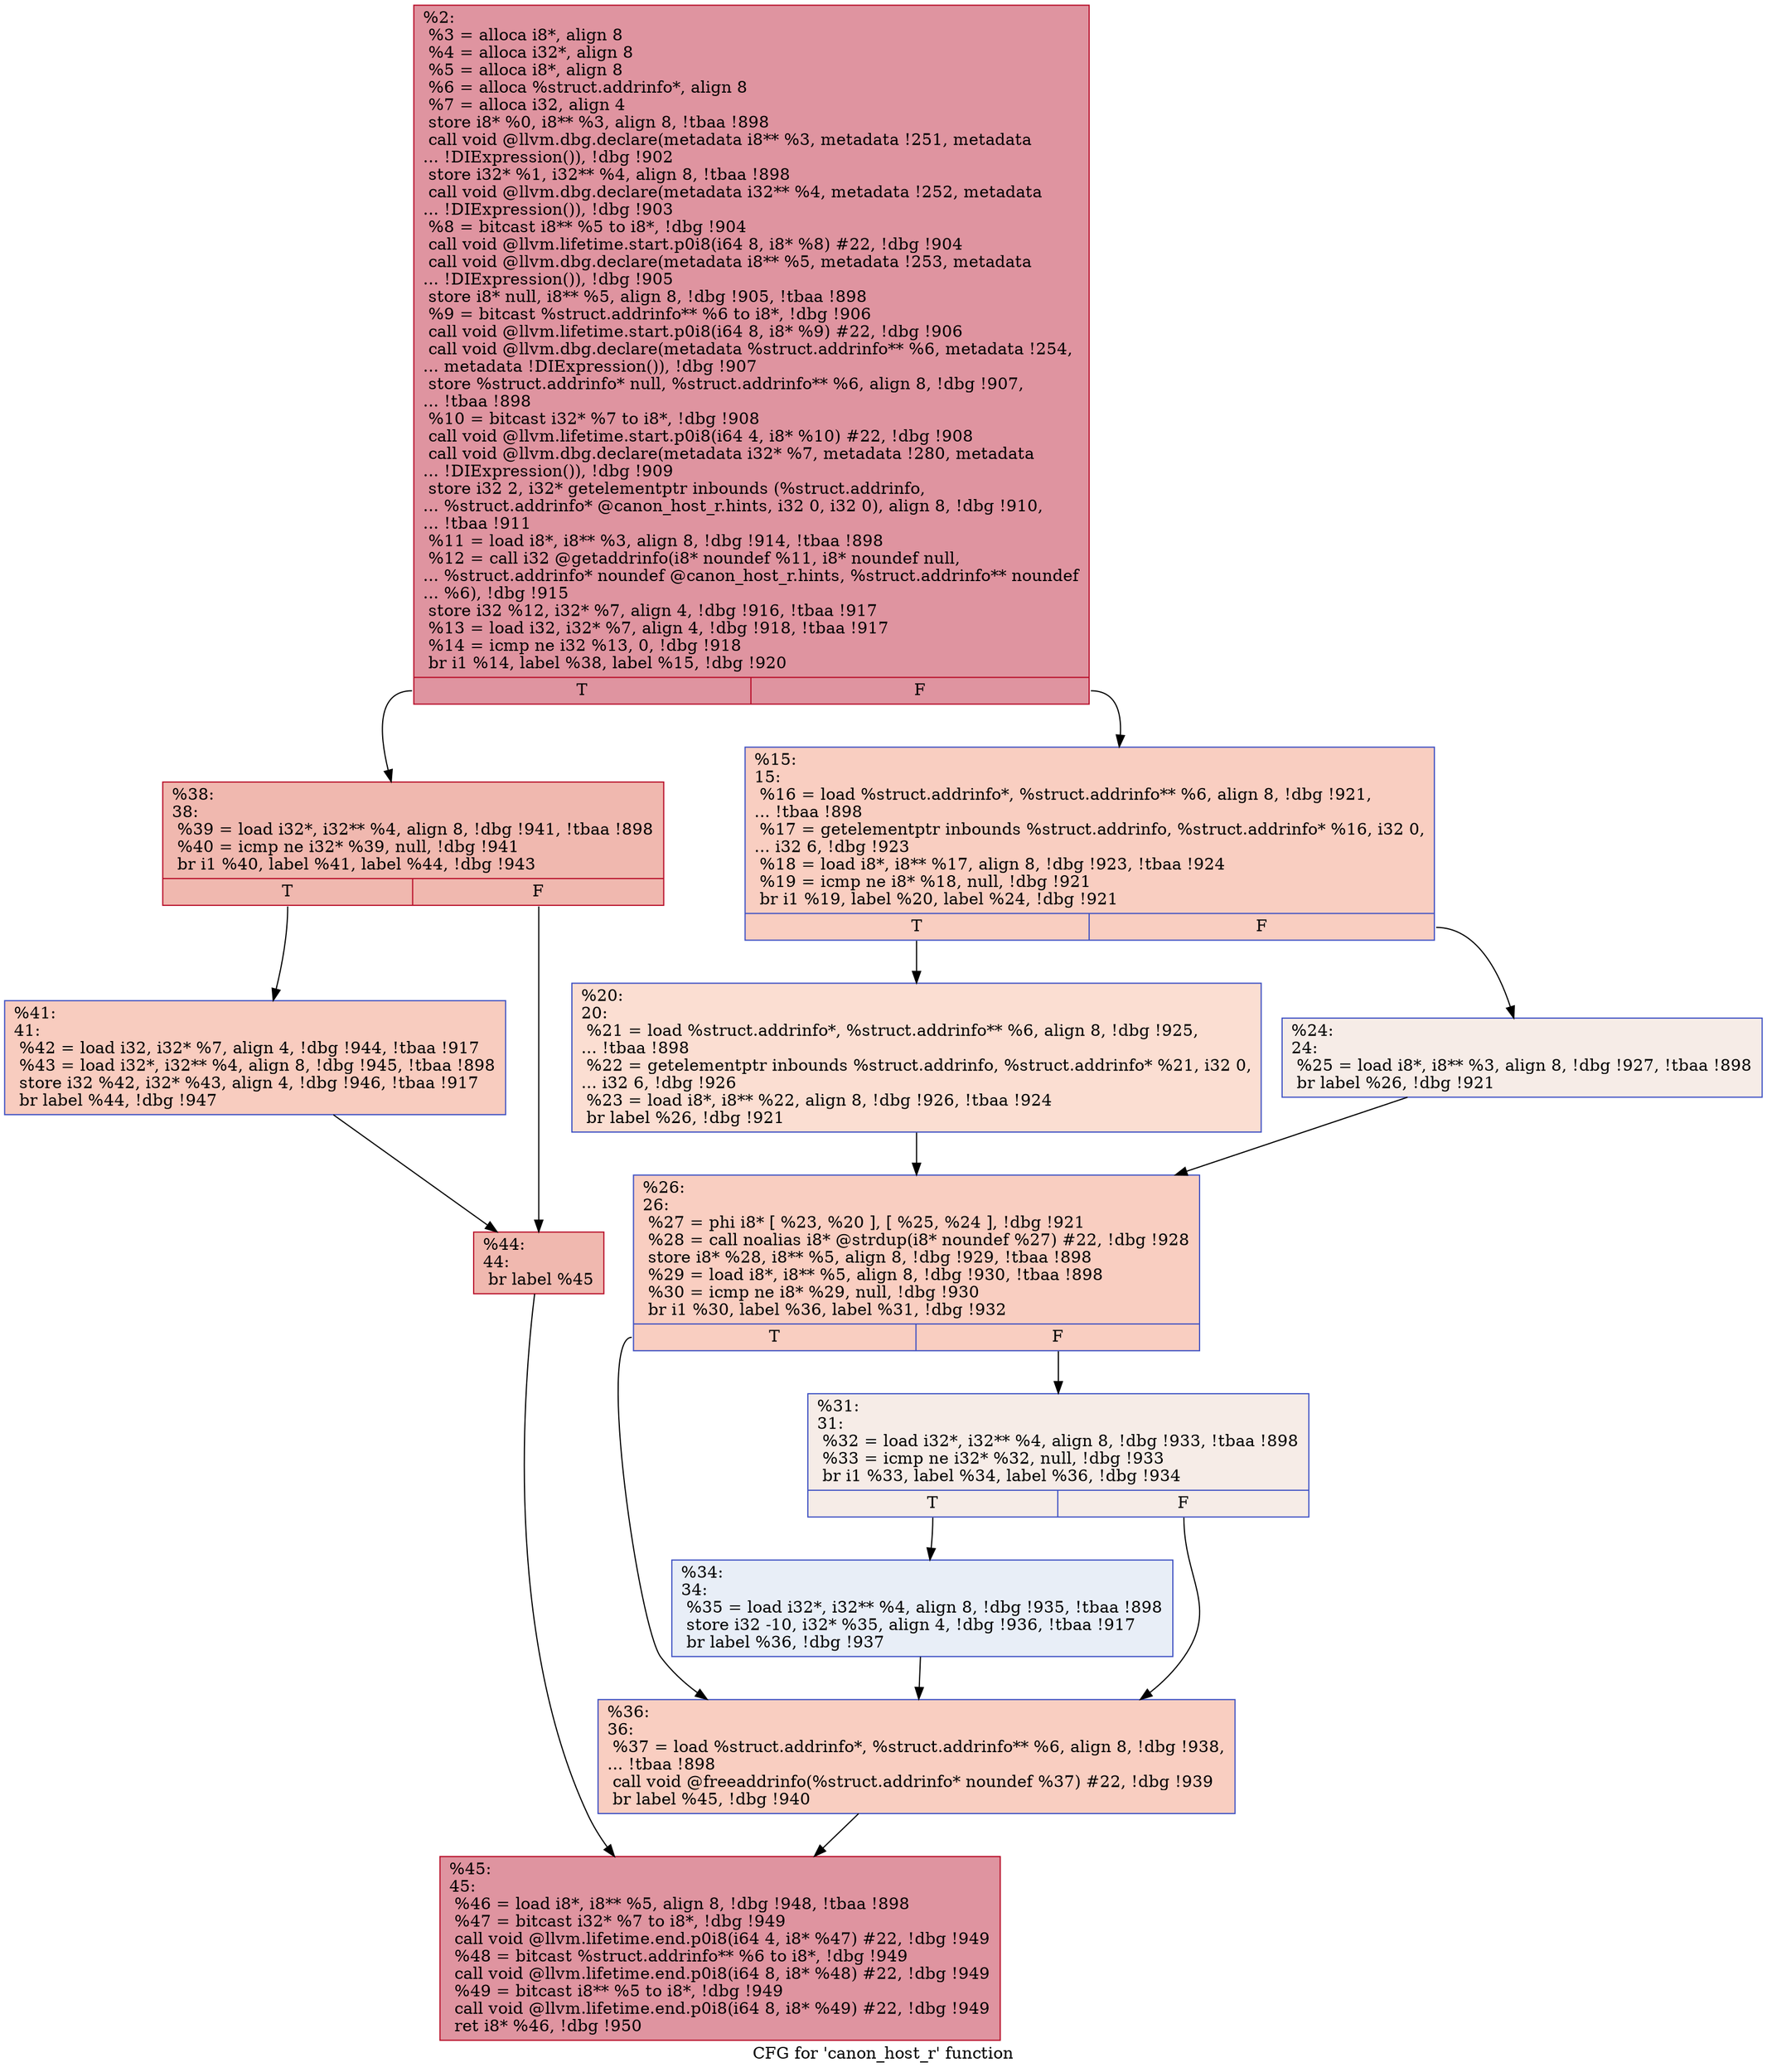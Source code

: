 digraph "CFG for 'canon_host_r' function" {
	label="CFG for 'canon_host_r' function";

	Node0x1d4d7c0 [shape=record,color="#b70d28ff", style=filled, fillcolor="#b70d2870",label="{%2:\l  %3 = alloca i8*, align 8\l  %4 = alloca i32*, align 8\l  %5 = alloca i8*, align 8\l  %6 = alloca %struct.addrinfo*, align 8\l  %7 = alloca i32, align 4\l  store i8* %0, i8** %3, align 8, !tbaa !898\l  call void @llvm.dbg.declare(metadata i8** %3, metadata !251, metadata\l... !DIExpression()), !dbg !902\l  store i32* %1, i32** %4, align 8, !tbaa !898\l  call void @llvm.dbg.declare(metadata i32** %4, metadata !252, metadata\l... !DIExpression()), !dbg !903\l  %8 = bitcast i8** %5 to i8*, !dbg !904\l  call void @llvm.lifetime.start.p0i8(i64 8, i8* %8) #22, !dbg !904\l  call void @llvm.dbg.declare(metadata i8** %5, metadata !253, metadata\l... !DIExpression()), !dbg !905\l  store i8* null, i8** %5, align 8, !dbg !905, !tbaa !898\l  %9 = bitcast %struct.addrinfo** %6 to i8*, !dbg !906\l  call void @llvm.lifetime.start.p0i8(i64 8, i8* %9) #22, !dbg !906\l  call void @llvm.dbg.declare(metadata %struct.addrinfo** %6, metadata !254,\l... metadata !DIExpression()), !dbg !907\l  store %struct.addrinfo* null, %struct.addrinfo** %6, align 8, !dbg !907,\l... !tbaa !898\l  %10 = bitcast i32* %7 to i8*, !dbg !908\l  call void @llvm.lifetime.start.p0i8(i64 4, i8* %10) #22, !dbg !908\l  call void @llvm.dbg.declare(metadata i32* %7, metadata !280, metadata\l... !DIExpression()), !dbg !909\l  store i32 2, i32* getelementptr inbounds (%struct.addrinfo,\l... %struct.addrinfo* @canon_host_r.hints, i32 0, i32 0), align 8, !dbg !910,\l... !tbaa !911\l  %11 = load i8*, i8** %3, align 8, !dbg !914, !tbaa !898\l  %12 = call i32 @getaddrinfo(i8* noundef %11, i8* noundef null,\l... %struct.addrinfo* noundef @canon_host_r.hints, %struct.addrinfo** noundef\l... %6), !dbg !915\l  store i32 %12, i32* %7, align 4, !dbg !916, !tbaa !917\l  %13 = load i32, i32* %7, align 4, !dbg !918, !tbaa !917\l  %14 = icmp ne i32 %13, 0, !dbg !918\l  br i1 %14, label %38, label %15, !dbg !920\l|{<s0>T|<s1>F}}"];
	Node0x1d4d7c0:s0 -> Node0x1d4e0f0;
	Node0x1d4d7c0:s1 -> Node0x1d4dec0;
	Node0x1d4dec0 [shape=record,color="#3d50c3ff", style=filled, fillcolor="#f2907270",label="{%15:\l15:                                               \l  %16 = load %struct.addrinfo*, %struct.addrinfo** %6, align 8, !dbg !921,\l... !tbaa !898\l  %17 = getelementptr inbounds %struct.addrinfo, %struct.addrinfo* %16, i32 0,\l... i32 6, !dbg !923\l  %18 = load i8*, i8** %17, align 8, !dbg !923, !tbaa !924\l  %19 = icmp ne i8* %18, null, !dbg !921\l  br i1 %19, label %20, label %24, !dbg !921\l|{<s0>T|<s1>F}}"];
	Node0x1d4dec0:s0 -> Node0x1d4df10;
	Node0x1d4dec0:s1 -> Node0x1d4df60;
	Node0x1d4df10 [shape=record,color="#3d50c3ff", style=filled, fillcolor="#f7b59970",label="{%20:\l20:                                               \l  %21 = load %struct.addrinfo*, %struct.addrinfo** %6, align 8, !dbg !925,\l... !tbaa !898\l  %22 = getelementptr inbounds %struct.addrinfo, %struct.addrinfo* %21, i32 0,\l... i32 6, !dbg !926\l  %23 = load i8*, i8** %22, align 8, !dbg !926, !tbaa !924\l  br label %26, !dbg !921\l}"];
	Node0x1d4df10 -> Node0x1d4dfb0;
	Node0x1d4df60 [shape=record,color="#3d50c3ff", style=filled, fillcolor="#ead5c970",label="{%24:\l24:                                               \l  %25 = load i8*, i8** %3, align 8, !dbg !927, !tbaa !898\l  br label %26, !dbg !921\l}"];
	Node0x1d4df60 -> Node0x1d4dfb0;
	Node0x1d4dfb0 [shape=record,color="#3d50c3ff", style=filled, fillcolor="#f2907270",label="{%26:\l26:                                               \l  %27 = phi i8* [ %23, %20 ], [ %25, %24 ], !dbg !921\l  %28 = call noalias i8* @strdup(i8* noundef %27) #22, !dbg !928\l  store i8* %28, i8** %5, align 8, !dbg !929, !tbaa !898\l  %29 = load i8*, i8** %5, align 8, !dbg !930, !tbaa !898\l  %30 = icmp ne i8* %29, null, !dbg !930\l  br i1 %30, label %36, label %31, !dbg !932\l|{<s0>T|<s1>F}}"];
	Node0x1d4dfb0:s0 -> Node0x1d4e0a0;
	Node0x1d4dfb0:s1 -> Node0x1d4e000;
	Node0x1d4e000 [shape=record,color="#3d50c3ff", style=filled, fillcolor="#ead5c970",label="{%31:\l31:                                               \l  %32 = load i32*, i32** %4, align 8, !dbg !933, !tbaa !898\l  %33 = icmp ne i32* %32, null, !dbg !933\l  br i1 %33, label %34, label %36, !dbg !934\l|{<s0>T|<s1>F}}"];
	Node0x1d4e000:s0 -> Node0x1d4e050;
	Node0x1d4e000:s1 -> Node0x1d4e0a0;
	Node0x1d4e050 [shape=record,color="#3d50c3ff", style=filled, fillcolor="#cbd8ee70",label="{%34:\l34:                                               \l  %35 = load i32*, i32** %4, align 8, !dbg !935, !tbaa !898\l  store i32 -10, i32* %35, align 4, !dbg !936, !tbaa !917\l  br label %36, !dbg !937\l}"];
	Node0x1d4e050 -> Node0x1d4e0a0;
	Node0x1d4e0a0 [shape=record,color="#3d50c3ff", style=filled, fillcolor="#f2907270",label="{%36:\l36:                                               \l  %37 = load %struct.addrinfo*, %struct.addrinfo** %6, align 8, !dbg !938,\l... !tbaa !898\l  call void @freeaddrinfo(%struct.addrinfo* noundef %37) #22, !dbg !939\l  br label %45, !dbg !940\l}"];
	Node0x1d4e0a0 -> Node0x1d4e1e0;
	Node0x1d4e0f0 [shape=record,color="#b70d28ff", style=filled, fillcolor="#dc5d4a70",label="{%38:\l38:                                               \l  %39 = load i32*, i32** %4, align 8, !dbg !941, !tbaa !898\l  %40 = icmp ne i32* %39, null, !dbg !941\l  br i1 %40, label %41, label %44, !dbg !943\l|{<s0>T|<s1>F}}"];
	Node0x1d4e0f0:s0 -> Node0x1d4e140;
	Node0x1d4e0f0:s1 -> Node0x1d4e190;
	Node0x1d4e140 [shape=record,color="#3d50c3ff", style=filled, fillcolor="#f08b6e70",label="{%41:\l41:                                               \l  %42 = load i32, i32* %7, align 4, !dbg !944, !tbaa !917\l  %43 = load i32*, i32** %4, align 8, !dbg !945, !tbaa !898\l  store i32 %42, i32* %43, align 4, !dbg !946, !tbaa !917\l  br label %44, !dbg !947\l}"];
	Node0x1d4e140 -> Node0x1d4e190;
	Node0x1d4e190 [shape=record,color="#b70d28ff", style=filled, fillcolor="#dc5d4a70",label="{%44:\l44:                                               \l  br label %45\l}"];
	Node0x1d4e190 -> Node0x1d4e1e0;
	Node0x1d4e1e0 [shape=record,color="#b70d28ff", style=filled, fillcolor="#b70d2870",label="{%45:\l45:                                               \l  %46 = load i8*, i8** %5, align 8, !dbg !948, !tbaa !898\l  %47 = bitcast i32* %7 to i8*, !dbg !949\l  call void @llvm.lifetime.end.p0i8(i64 4, i8* %47) #22, !dbg !949\l  %48 = bitcast %struct.addrinfo** %6 to i8*, !dbg !949\l  call void @llvm.lifetime.end.p0i8(i64 8, i8* %48) #22, !dbg !949\l  %49 = bitcast i8** %5 to i8*, !dbg !949\l  call void @llvm.lifetime.end.p0i8(i64 8, i8* %49) #22, !dbg !949\l  ret i8* %46, !dbg !950\l}"];
}
